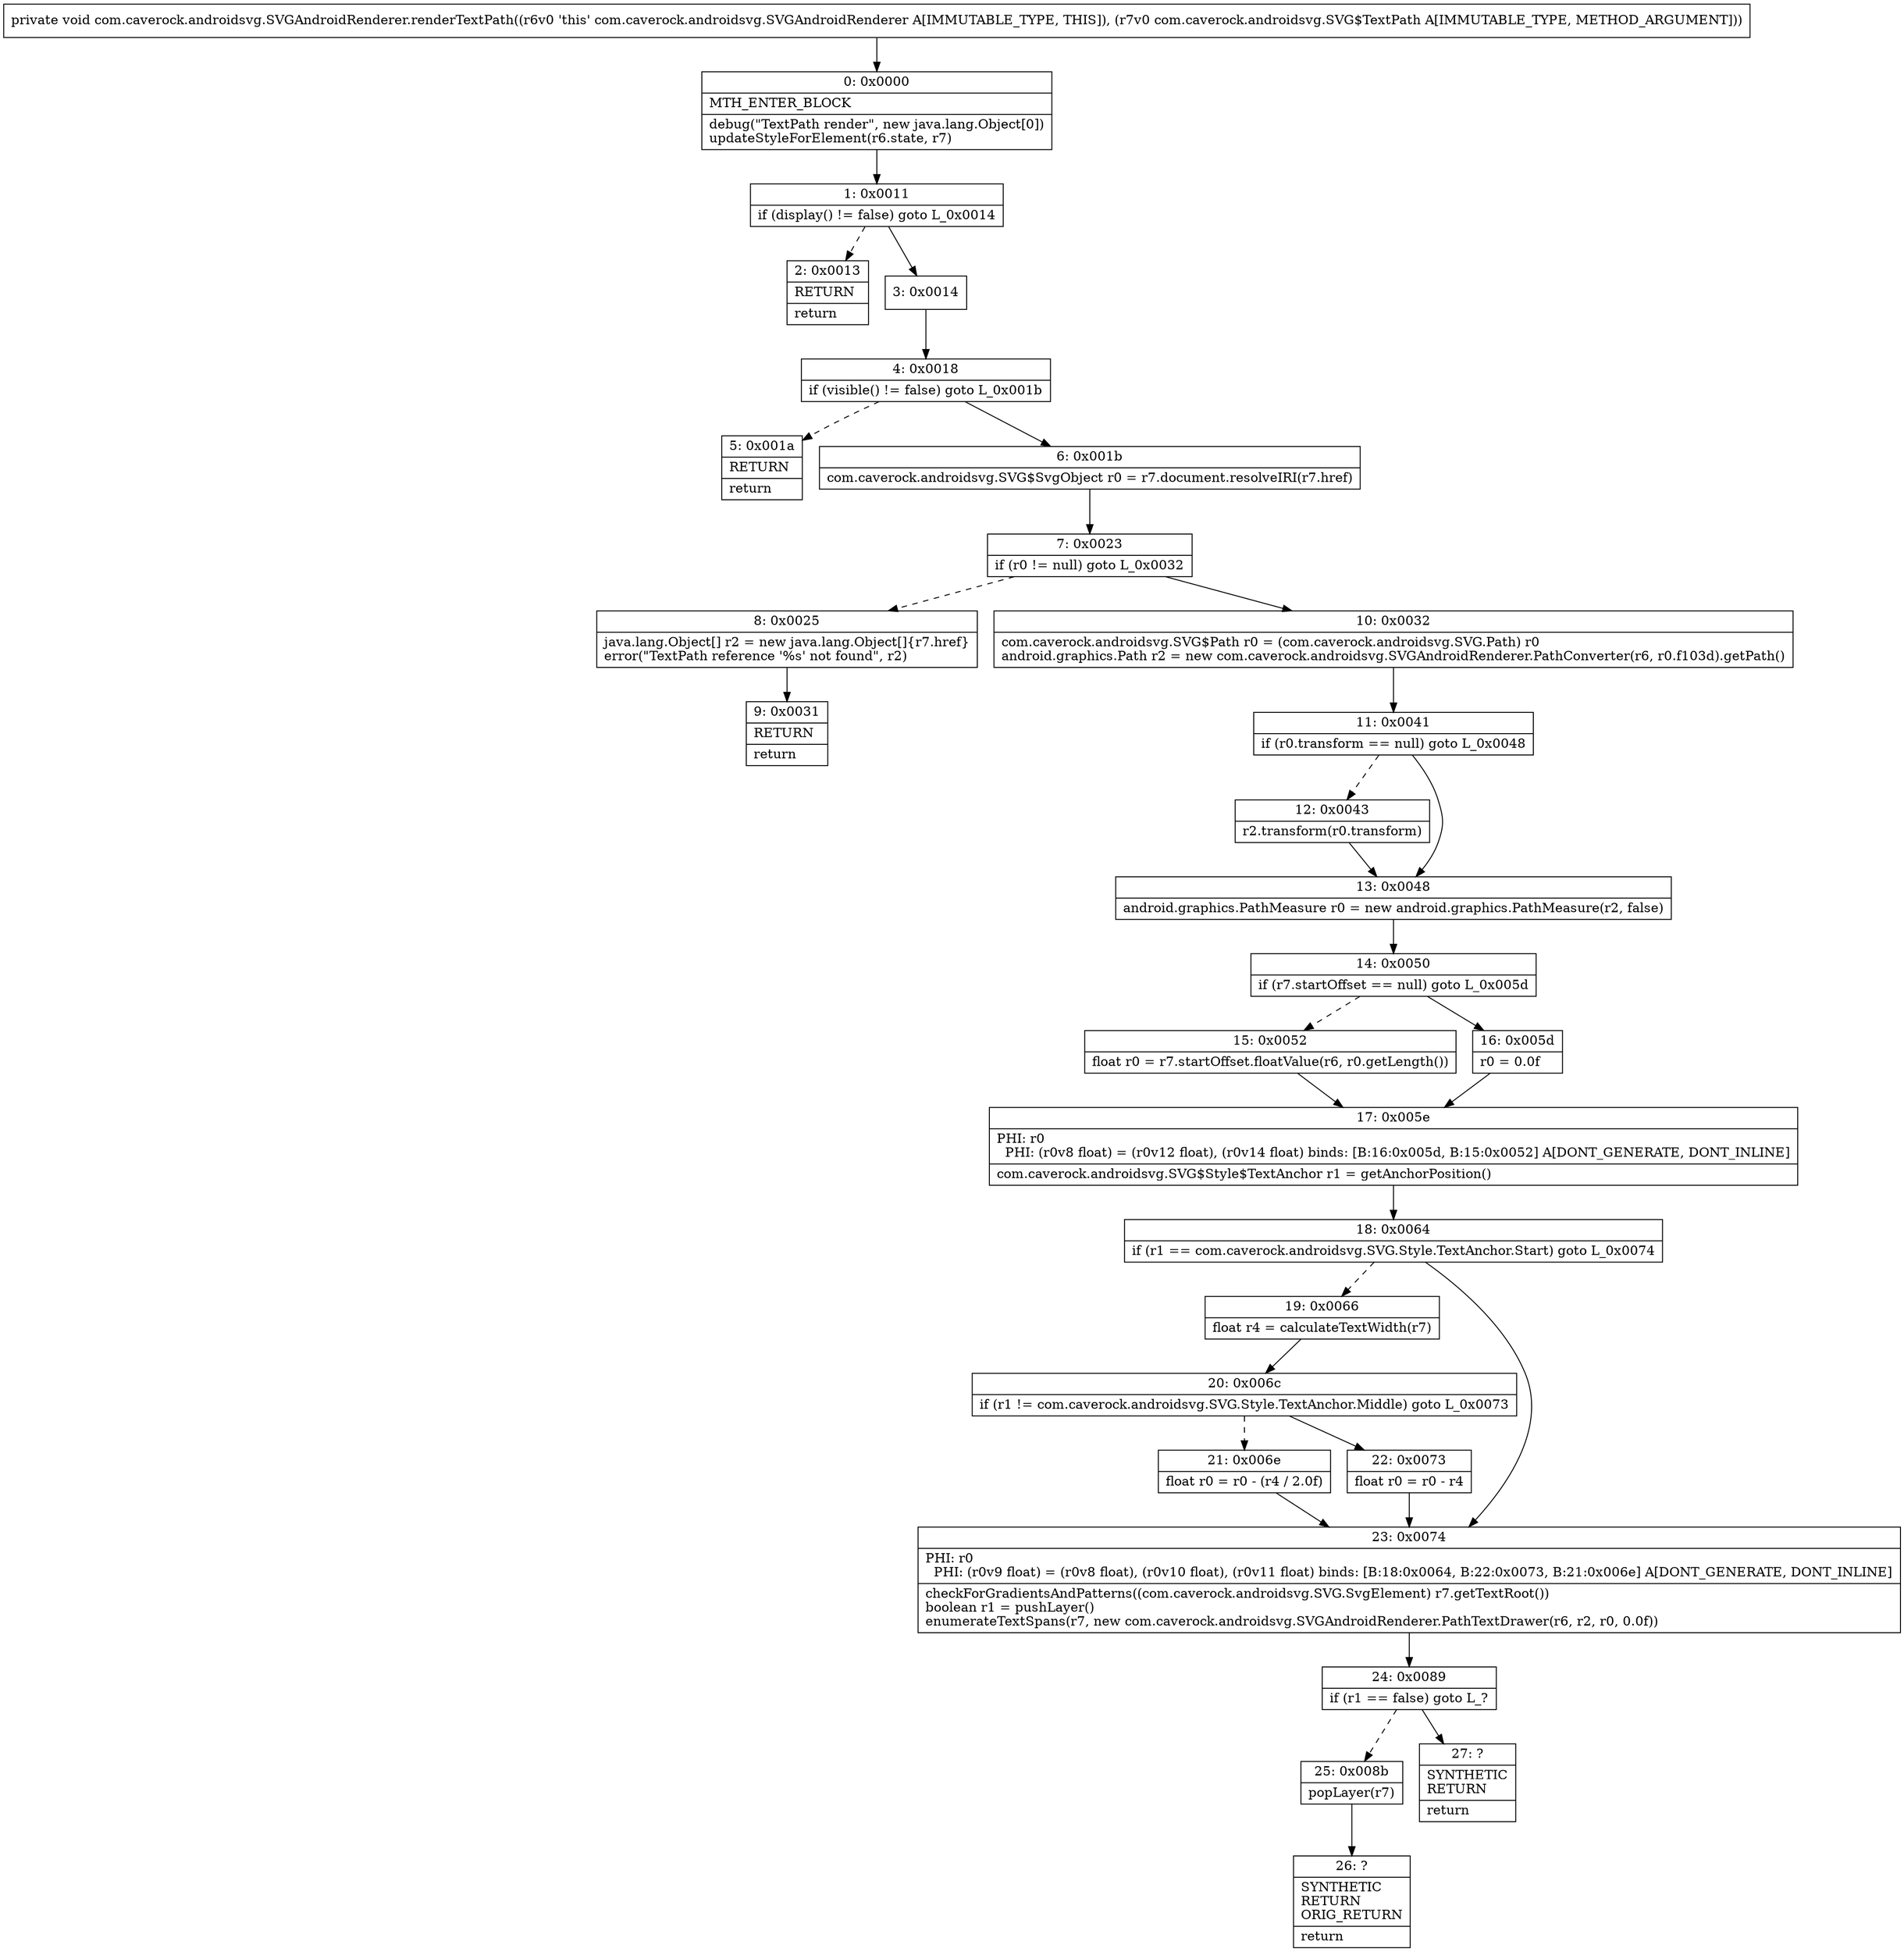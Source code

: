 digraph "CFG forcom.caverock.androidsvg.SVGAndroidRenderer.renderTextPath(Lcom\/caverock\/androidsvg\/SVG$TextPath;)V" {
Node_0 [shape=record,label="{0\:\ 0x0000|MTH_ENTER_BLOCK\l|debug(\"TextPath render\", new java.lang.Object[0])\lupdateStyleForElement(r6.state, r7)\l}"];
Node_1 [shape=record,label="{1\:\ 0x0011|if (display() != false) goto L_0x0014\l}"];
Node_2 [shape=record,label="{2\:\ 0x0013|RETURN\l|return\l}"];
Node_3 [shape=record,label="{3\:\ 0x0014}"];
Node_4 [shape=record,label="{4\:\ 0x0018|if (visible() != false) goto L_0x001b\l}"];
Node_5 [shape=record,label="{5\:\ 0x001a|RETURN\l|return\l}"];
Node_6 [shape=record,label="{6\:\ 0x001b|com.caverock.androidsvg.SVG$SvgObject r0 = r7.document.resolveIRI(r7.href)\l}"];
Node_7 [shape=record,label="{7\:\ 0x0023|if (r0 != null) goto L_0x0032\l}"];
Node_8 [shape=record,label="{8\:\ 0x0025|java.lang.Object[] r2 = new java.lang.Object[]\{r7.href\}\lerror(\"TextPath reference '%s' not found\", r2)\l}"];
Node_9 [shape=record,label="{9\:\ 0x0031|RETURN\l|return\l}"];
Node_10 [shape=record,label="{10\:\ 0x0032|com.caverock.androidsvg.SVG$Path r0 = (com.caverock.androidsvg.SVG.Path) r0\landroid.graphics.Path r2 = new com.caverock.androidsvg.SVGAndroidRenderer.PathConverter(r6, r0.f103d).getPath()\l}"];
Node_11 [shape=record,label="{11\:\ 0x0041|if (r0.transform == null) goto L_0x0048\l}"];
Node_12 [shape=record,label="{12\:\ 0x0043|r2.transform(r0.transform)\l}"];
Node_13 [shape=record,label="{13\:\ 0x0048|android.graphics.PathMeasure r0 = new android.graphics.PathMeasure(r2, false)\l}"];
Node_14 [shape=record,label="{14\:\ 0x0050|if (r7.startOffset == null) goto L_0x005d\l}"];
Node_15 [shape=record,label="{15\:\ 0x0052|float r0 = r7.startOffset.floatValue(r6, r0.getLength())\l}"];
Node_16 [shape=record,label="{16\:\ 0x005d|r0 = 0.0f\l}"];
Node_17 [shape=record,label="{17\:\ 0x005e|PHI: r0 \l  PHI: (r0v8 float) = (r0v12 float), (r0v14 float) binds: [B:16:0x005d, B:15:0x0052] A[DONT_GENERATE, DONT_INLINE]\l|com.caverock.androidsvg.SVG$Style$TextAnchor r1 = getAnchorPosition()\l}"];
Node_18 [shape=record,label="{18\:\ 0x0064|if (r1 == com.caverock.androidsvg.SVG.Style.TextAnchor.Start) goto L_0x0074\l}"];
Node_19 [shape=record,label="{19\:\ 0x0066|float r4 = calculateTextWidth(r7)\l}"];
Node_20 [shape=record,label="{20\:\ 0x006c|if (r1 != com.caverock.androidsvg.SVG.Style.TextAnchor.Middle) goto L_0x0073\l}"];
Node_21 [shape=record,label="{21\:\ 0x006e|float r0 = r0 \- (r4 \/ 2.0f)\l}"];
Node_22 [shape=record,label="{22\:\ 0x0073|float r0 = r0 \- r4\l}"];
Node_23 [shape=record,label="{23\:\ 0x0074|PHI: r0 \l  PHI: (r0v9 float) = (r0v8 float), (r0v10 float), (r0v11 float) binds: [B:18:0x0064, B:22:0x0073, B:21:0x006e] A[DONT_GENERATE, DONT_INLINE]\l|checkForGradientsAndPatterns((com.caverock.androidsvg.SVG.SvgElement) r7.getTextRoot())\lboolean r1 = pushLayer()\lenumerateTextSpans(r7, new com.caverock.androidsvg.SVGAndroidRenderer.PathTextDrawer(r6, r2, r0, 0.0f))\l}"];
Node_24 [shape=record,label="{24\:\ 0x0089|if (r1 == false) goto L_?\l}"];
Node_25 [shape=record,label="{25\:\ 0x008b|popLayer(r7)\l}"];
Node_26 [shape=record,label="{26\:\ ?|SYNTHETIC\lRETURN\lORIG_RETURN\l|return\l}"];
Node_27 [shape=record,label="{27\:\ ?|SYNTHETIC\lRETURN\l|return\l}"];
MethodNode[shape=record,label="{private void com.caverock.androidsvg.SVGAndroidRenderer.renderTextPath((r6v0 'this' com.caverock.androidsvg.SVGAndroidRenderer A[IMMUTABLE_TYPE, THIS]), (r7v0 com.caverock.androidsvg.SVG$TextPath A[IMMUTABLE_TYPE, METHOD_ARGUMENT])) }"];
MethodNode -> Node_0;
Node_0 -> Node_1;
Node_1 -> Node_2[style=dashed];
Node_1 -> Node_3;
Node_3 -> Node_4;
Node_4 -> Node_5[style=dashed];
Node_4 -> Node_6;
Node_6 -> Node_7;
Node_7 -> Node_8[style=dashed];
Node_7 -> Node_10;
Node_8 -> Node_9;
Node_10 -> Node_11;
Node_11 -> Node_12[style=dashed];
Node_11 -> Node_13;
Node_12 -> Node_13;
Node_13 -> Node_14;
Node_14 -> Node_15[style=dashed];
Node_14 -> Node_16;
Node_15 -> Node_17;
Node_16 -> Node_17;
Node_17 -> Node_18;
Node_18 -> Node_19[style=dashed];
Node_18 -> Node_23;
Node_19 -> Node_20;
Node_20 -> Node_21[style=dashed];
Node_20 -> Node_22;
Node_21 -> Node_23;
Node_22 -> Node_23;
Node_23 -> Node_24;
Node_24 -> Node_25[style=dashed];
Node_24 -> Node_27;
Node_25 -> Node_26;
}

